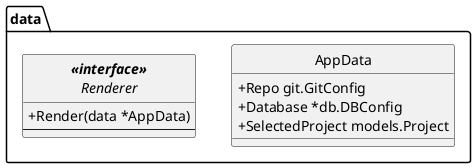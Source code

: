 @startuml
top to bottom direction
skinparam classAttributeIconSize 0
skinparam DefaultFontName Arial
skinparam DefaultFontSize 14
skinparam monochrome true
hide circle

namespace data {
    class AppData << (S,Aquamarine) >> {
        + Repo git.GitConfig
        + Database *db.DBConfig
        + SelectedProject models.Project
    }

    interface "**<<interface>>**\nRenderer"  {
        + Render(data *AppData)
        --
    }
}

@enduml